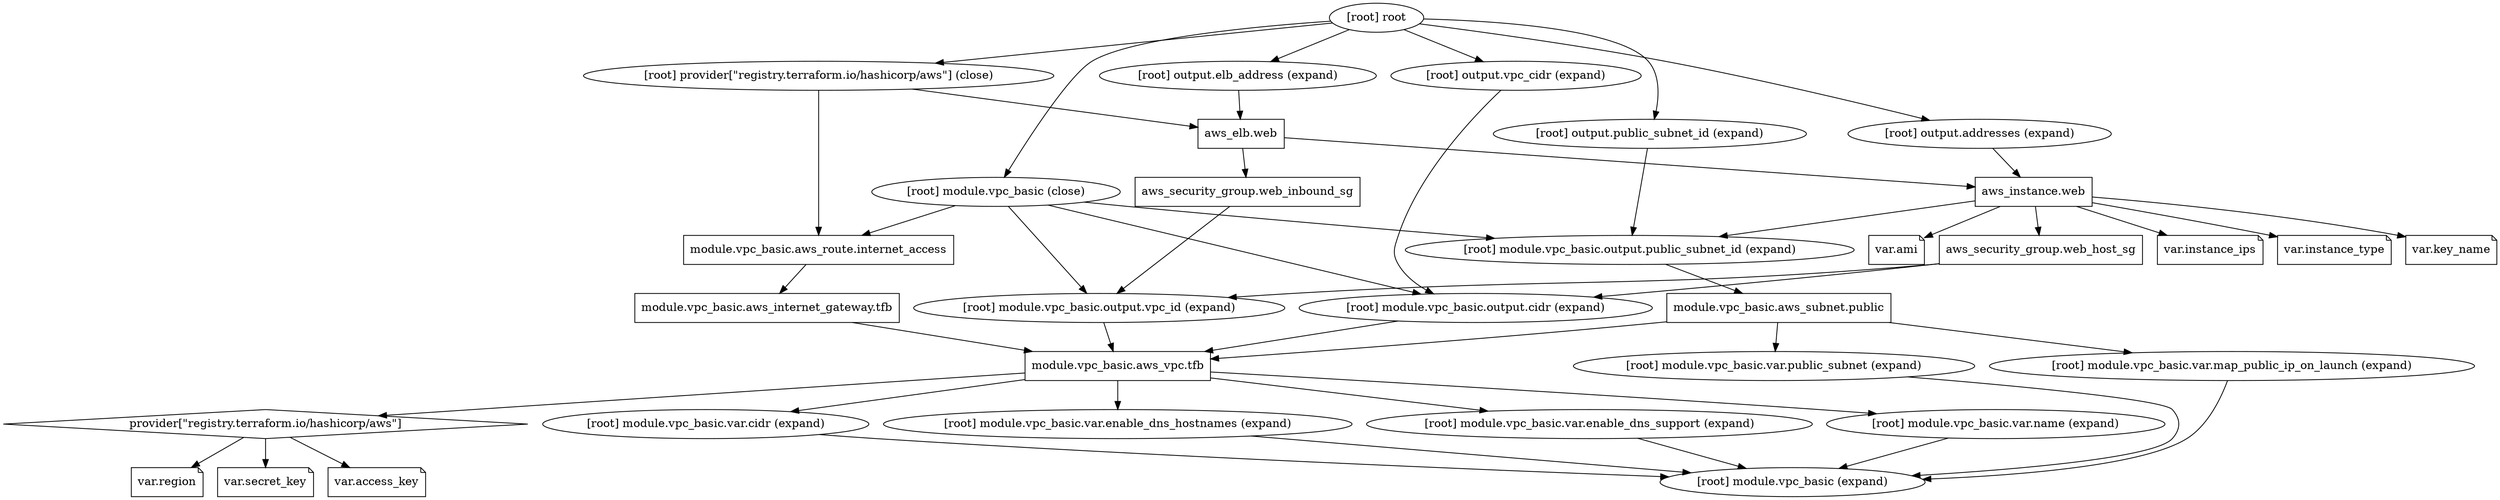 digraph {
	compound = "true"
	newrank = "true"
	subgraph "root" {
		"[root] aws_elb.web (expand)" [label = "aws_elb.web", shape = "box"]
		"[root] aws_instance.web (expand)" [label = "aws_instance.web", shape = "box"]
		"[root] aws_security_group.web_host_sg (expand)" [label = "aws_security_group.web_host_sg", shape = "box"]
		"[root] aws_security_group.web_inbound_sg (expand)" [label = "aws_security_group.web_inbound_sg", shape = "box"]
		"[root] module.vpc_basic.aws_internet_gateway.tfb (expand)" [label = "module.vpc_basic.aws_internet_gateway.tfb", shape = "box"]
		"[root] module.vpc_basic.aws_route.internet_access (expand)" [label = "module.vpc_basic.aws_route.internet_access", shape = "box"]
		"[root] module.vpc_basic.aws_subnet.public (expand)" [label = "module.vpc_basic.aws_subnet.public", shape = "box"]
		"[root] module.vpc_basic.aws_vpc.tfb (expand)" [label = "module.vpc_basic.aws_vpc.tfb", shape = "box"]
		"[root] provider[\"registry.terraform.io/hashicorp/aws\"]" [label = "provider[\"registry.terraform.io/hashicorp/aws\"]", shape = "diamond"]
		"[root] var.access_key" [label = "var.access_key", shape = "note"]
		"[root] var.ami" [label = "var.ami", shape = "note"]
		"[root] var.instance_ips" [label = "var.instance_ips", shape = "note"]
		"[root] var.instance_type" [label = "var.instance_type", shape = "note"]
		"[root] var.key_name" [label = "var.key_name", shape = "note"]
		"[root] var.region" [label = "var.region", shape = "note"]
		"[root] var.secret_key" [label = "var.secret_key", shape = "note"]
		"[root] aws_elb.web (expand)" -> "[root] aws_instance.web (expand)"
		"[root] aws_elb.web (expand)" -> "[root] aws_security_group.web_inbound_sg (expand)"
		"[root] aws_instance.web (expand)" -> "[root] aws_security_group.web_host_sg (expand)"
		"[root] aws_instance.web (expand)" -> "[root] module.vpc_basic.output.public_subnet_id (expand)"
		"[root] aws_instance.web (expand)" -> "[root] var.ami"
		"[root] aws_instance.web (expand)" -> "[root] var.instance_ips"
		"[root] aws_instance.web (expand)" -> "[root] var.instance_type"
		"[root] aws_instance.web (expand)" -> "[root] var.key_name"
		"[root] aws_security_group.web_host_sg (expand)" -> "[root] module.vpc_basic.output.cidr (expand)"
		"[root] aws_security_group.web_host_sg (expand)" -> "[root] module.vpc_basic.output.vpc_id (expand)"
		"[root] aws_security_group.web_inbound_sg (expand)" -> "[root] module.vpc_basic.output.vpc_id (expand)"
		"[root] module.vpc_basic (close)" -> "[root] module.vpc_basic.aws_route.internet_access (expand)"
		"[root] module.vpc_basic (close)" -> "[root] module.vpc_basic.output.cidr (expand)"
		"[root] module.vpc_basic (close)" -> "[root] module.vpc_basic.output.public_subnet_id (expand)"
		"[root] module.vpc_basic (close)" -> "[root] module.vpc_basic.output.vpc_id (expand)"
		"[root] module.vpc_basic.aws_internet_gateway.tfb (expand)" -> "[root] module.vpc_basic.aws_vpc.tfb (expand)"
		"[root] module.vpc_basic.aws_route.internet_access (expand)" -> "[root] module.vpc_basic.aws_internet_gateway.tfb (expand)"
		"[root] module.vpc_basic.aws_subnet.public (expand)" -> "[root] module.vpc_basic.aws_vpc.tfb (expand)"
		"[root] module.vpc_basic.aws_subnet.public (expand)" -> "[root] module.vpc_basic.var.map_public_ip_on_launch (expand)"
		"[root] module.vpc_basic.aws_subnet.public (expand)" -> "[root] module.vpc_basic.var.public_subnet (expand)"
		"[root] module.vpc_basic.aws_vpc.tfb (expand)" -> "[root] module.vpc_basic.var.cidr (expand)"
		"[root] module.vpc_basic.aws_vpc.tfb (expand)" -> "[root] module.vpc_basic.var.enable_dns_hostnames (expand)"
		"[root] module.vpc_basic.aws_vpc.tfb (expand)" -> "[root] module.vpc_basic.var.enable_dns_support (expand)"
		"[root] module.vpc_basic.aws_vpc.tfb (expand)" -> "[root] module.vpc_basic.var.name (expand)"
		"[root] module.vpc_basic.aws_vpc.tfb (expand)" -> "[root] provider[\"registry.terraform.io/hashicorp/aws\"]"
		"[root] module.vpc_basic.output.cidr (expand)" -> "[root] module.vpc_basic.aws_vpc.tfb (expand)"
		"[root] module.vpc_basic.output.public_subnet_id (expand)" -> "[root] module.vpc_basic.aws_subnet.public (expand)"
		"[root] module.vpc_basic.output.vpc_id (expand)" -> "[root] module.vpc_basic.aws_vpc.tfb (expand)"
		"[root] module.vpc_basic.var.cidr (expand)" -> "[root] module.vpc_basic (expand)"
		"[root] module.vpc_basic.var.enable_dns_hostnames (expand)" -> "[root] module.vpc_basic (expand)"
		"[root] module.vpc_basic.var.enable_dns_support (expand)" -> "[root] module.vpc_basic (expand)"
		"[root] module.vpc_basic.var.map_public_ip_on_launch (expand)" -> "[root] module.vpc_basic (expand)"
		"[root] module.vpc_basic.var.name (expand)" -> "[root] module.vpc_basic (expand)"
		"[root] module.vpc_basic.var.public_subnet (expand)" -> "[root] module.vpc_basic (expand)"
		"[root] output.addresses (expand)" -> "[root] aws_instance.web (expand)"
		"[root] output.elb_address (expand)" -> "[root] aws_elb.web (expand)"
		"[root] output.public_subnet_id (expand)" -> "[root] module.vpc_basic.output.public_subnet_id (expand)"
		"[root] output.vpc_cidr (expand)" -> "[root] module.vpc_basic.output.cidr (expand)"
		"[root] provider[\"registry.terraform.io/hashicorp/aws\"] (close)" -> "[root] aws_elb.web (expand)"
		"[root] provider[\"registry.terraform.io/hashicorp/aws\"] (close)" -> "[root] module.vpc_basic.aws_route.internet_access (expand)"
		"[root] provider[\"registry.terraform.io/hashicorp/aws\"]" -> "[root] var.access_key"
		"[root] provider[\"registry.terraform.io/hashicorp/aws\"]" -> "[root] var.region"
		"[root] provider[\"registry.terraform.io/hashicorp/aws\"]" -> "[root] var.secret_key"
		"[root] root" -> "[root] module.vpc_basic (close)"
		"[root] root" -> "[root] output.addresses (expand)"
		"[root] root" -> "[root] output.elb_address (expand)"
		"[root] root" -> "[root] output.public_subnet_id (expand)"
		"[root] root" -> "[root] output.vpc_cidr (expand)"
		"[root] root" -> "[root] provider[\"registry.terraform.io/hashicorp/aws\"] (close)"
	}
}

